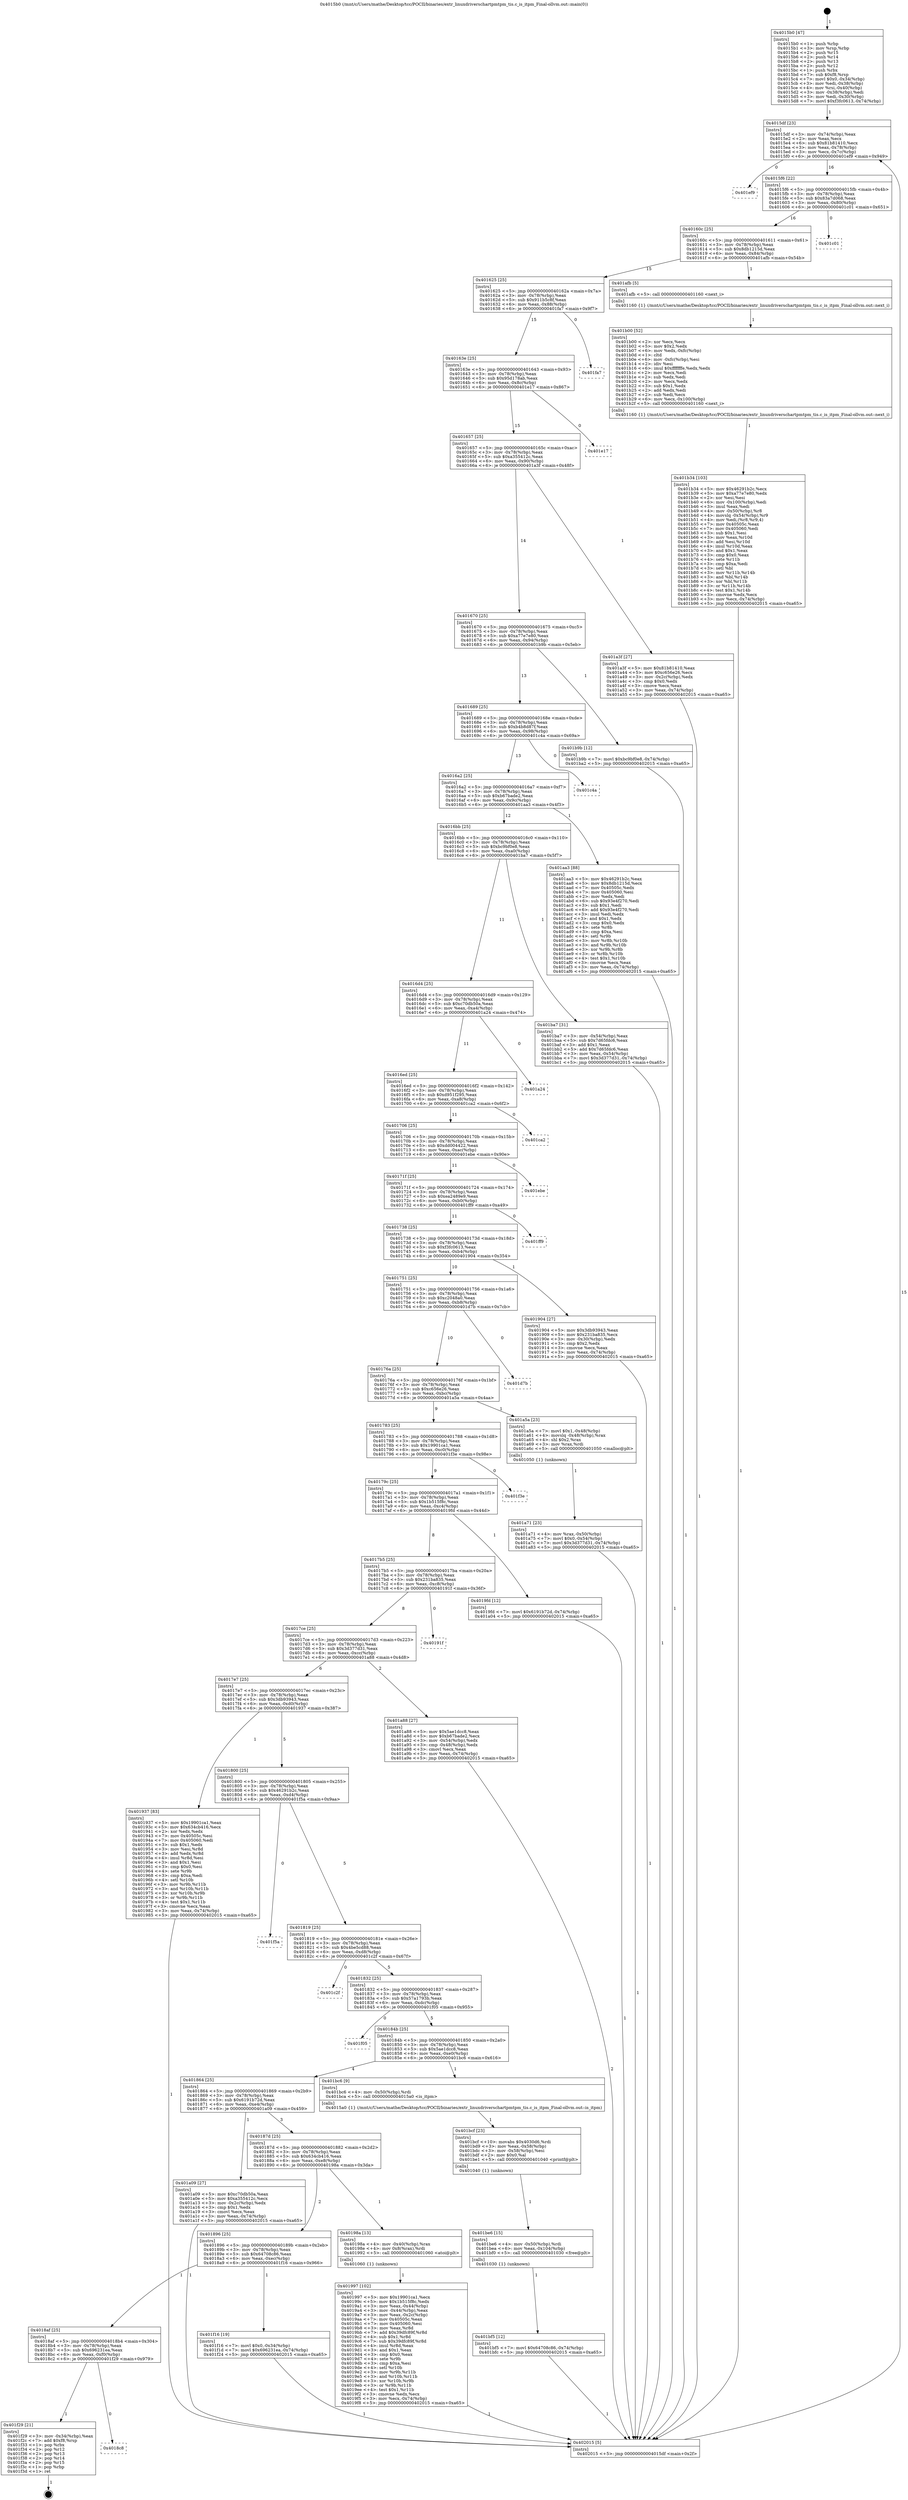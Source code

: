 digraph "0x4015b0" {
  label = "0x4015b0 (/mnt/c/Users/mathe/Desktop/tcc/POCII/binaries/extr_linuxdriverschartpmtpm_tis.c_is_itpm_Final-ollvm.out::main(0))"
  labelloc = "t"
  node[shape=record]

  Entry [label="",width=0.3,height=0.3,shape=circle,fillcolor=black,style=filled]
  "0x4015df" [label="{
     0x4015df [23]\l
     | [instrs]\l
     &nbsp;&nbsp;0x4015df \<+3\>: mov -0x74(%rbp),%eax\l
     &nbsp;&nbsp;0x4015e2 \<+2\>: mov %eax,%ecx\l
     &nbsp;&nbsp;0x4015e4 \<+6\>: sub $0x81b81410,%ecx\l
     &nbsp;&nbsp;0x4015ea \<+3\>: mov %eax,-0x78(%rbp)\l
     &nbsp;&nbsp;0x4015ed \<+3\>: mov %ecx,-0x7c(%rbp)\l
     &nbsp;&nbsp;0x4015f0 \<+6\>: je 0000000000401ef9 \<main+0x949\>\l
  }"]
  "0x401ef9" [label="{
     0x401ef9\l
  }", style=dashed]
  "0x4015f6" [label="{
     0x4015f6 [22]\l
     | [instrs]\l
     &nbsp;&nbsp;0x4015f6 \<+5\>: jmp 00000000004015fb \<main+0x4b\>\l
     &nbsp;&nbsp;0x4015fb \<+3\>: mov -0x78(%rbp),%eax\l
     &nbsp;&nbsp;0x4015fe \<+5\>: sub $0x83a7d068,%eax\l
     &nbsp;&nbsp;0x401603 \<+3\>: mov %eax,-0x80(%rbp)\l
     &nbsp;&nbsp;0x401606 \<+6\>: je 0000000000401c01 \<main+0x651\>\l
  }"]
  Exit [label="",width=0.3,height=0.3,shape=circle,fillcolor=black,style=filled,peripheries=2]
  "0x401c01" [label="{
     0x401c01\l
  }", style=dashed]
  "0x40160c" [label="{
     0x40160c [25]\l
     | [instrs]\l
     &nbsp;&nbsp;0x40160c \<+5\>: jmp 0000000000401611 \<main+0x61\>\l
     &nbsp;&nbsp;0x401611 \<+3\>: mov -0x78(%rbp),%eax\l
     &nbsp;&nbsp;0x401614 \<+5\>: sub $0x8db1215d,%eax\l
     &nbsp;&nbsp;0x401619 \<+6\>: mov %eax,-0x84(%rbp)\l
     &nbsp;&nbsp;0x40161f \<+6\>: je 0000000000401afb \<main+0x54b\>\l
  }"]
  "0x4018c8" [label="{
     0x4018c8\l
  }", style=dashed]
  "0x401afb" [label="{
     0x401afb [5]\l
     | [instrs]\l
     &nbsp;&nbsp;0x401afb \<+5\>: call 0000000000401160 \<next_i\>\l
     | [calls]\l
     &nbsp;&nbsp;0x401160 \{1\} (/mnt/c/Users/mathe/Desktop/tcc/POCII/binaries/extr_linuxdriverschartpmtpm_tis.c_is_itpm_Final-ollvm.out::next_i)\l
  }"]
  "0x401625" [label="{
     0x401625 [25]\l
     | [instrs]\l
     &nbsp;&nbsp;0x401625 \<+5\>: jmp 000000000040162a \<main+0x7a\>\l
     &nbsp;&nbsp;0x40162a \<+3\>: mov -0x78(%rbp),%eax\l
     &nbsp;&nbsp;0x40162d \<+5\>: sub $0x911b5c8f,%eax\l
     &nbsp;&nbsp;0x401632 \<+6\>: mov %eax,-0x88(%rbp)\l
     &nbsp;&nbsp;0x401638 \<+6\>: je 0000000000401fa7 \<main+0x9f7\>\l
  }"]
  "0x401f29" [label="{
     0x401f29 [21]\l
     | [instrs]\l
     &nbsp;&nbsp;0x401f29 \<+3\>: mov -0x34(%rbp),%eax\l
     &nbsp;&nbsp;0x401f2c \<+7\>: add $0xf8,%rsp\l
     &nbsp;&nbsp;0x401f33 \<+1\>: pop %rbx\l
     &nbsp;&nbsp;0x401f34 \<+2\>: pop %r12\l
     &nbsp;&nbsp;0x401f36 \<+2\>: pop %r13\l
     &nbsp;&nbsp;0x401f38 \<+2\>: pop %r14\l
     &nbsp;&nbsp;0x401f3a \<+2\>: pop %r15\l
     &nbsp;&nbsp;0x401f3c \<+1\>: pop %rbp\l
     &nbsp;&nbsp;0x401f3d \<+1\>: ret\l
  }"]
  "0x401fa7" [label="{
     0x401fa7\l
  }", style=dashed]
  "0x40163e" [label="{
     0x40163e [25]\l
     | [instrs]\l
     &nbsp;&nbsp;0x40163e \<+5\>: jmp 0000000000401643 \<main+0x93\>\l
     &nbsp;&nbsp;0x401643 \<+3\>: mov -0x78(%rbp),%eax\l
     &nbsp;&nbsp;0x401646 \<+5\>: sub $0x95d178ab,%eax\l
     &nbsp;&nbsp;0x40164b \<+6\>: mov %eax,-0x8c(%rbp)\l
     &nbsp;&nbsp;0x401651 \<+6\>: je 0000000000401e17 \<main+0x867\>\l
  }"]
  "0x4018af" [label="{
     0x4018af [25]\l
     | [instrs]\l
     &nbsp;&nbsp;0x4018af \<+5\>: jmp 00000000004018b4 \<main+0x304\>\l
     &nbsp;&nbsp;0x4018b4 \<+3\>: mov -0x78(%rbp),%eax\l
     &nbsp;&nbsp;0x4018b7 \<+5\>: sub $0x696231ea,%eax\l
     &nbsp;&nbsp;0x4018bc \<+6\>: mov %eax,-0xf0(%rbp)\l
     &nbsp;&nbsp;0x4018c2 \<+6\>: je 0000000000401f29 \<main+0x979\>\l
  }"]
  "0x401e17" [label="{
     0x401e17\l
  }", style=dashed]
  "0x401657" [label="{
     0x401657 [25]\l
     | [instrs]\l
     &nbsp;&nbsp;0x401657 \<+5\>: jmp 000000000040165c \<main+0xac\>\l
     &nbsp;&nbsp;0x40165c \<+3\>: mov -0x78(%rbp),%eax\l
     &nbsp;&nbsp;0x40165f \<+5\>: sub $0xa355412c,%eax\l
     &nbsp;&nbsp;0x401664 \<+6\>: mov %eax,-0x90(%rbp)\l
     &nbsp;&nbsp;0x40166a \<+6\>: je 0000000000401a3f \<main+0x48f\>\l
  }"]
  "0x401f16" [label="{
     0x401f16 [19]\l
     | [instrs]\l
     &nbsp;&nbsp;0x401f16 \<+7\>: movl $0x0,-0x34(%rbp)\l
     &nbsp;&nbsp;0x401f1d \<+7\>: movl $0x696231ea,-0x74(%rbp)\l
     &nbsp;&nbsp;0x401f24 \<+5\>: jmp 0000000000402015 \<main+0xa65\>\l
  }"]
  "0x401a3f" [label="{
     0x401a3f [27]\l
     | [instrs]\l
     &nbsp;&nbsp;0x401a3f \<+5\>: mov $0x81b81410,%eax\l
     &nbsp;&nbsp;0x401a44 \<+5\>: mov $0xc656e26,%ecx\l
     &nbsp;&nbsp;0x401a49 \<+3\>: mov -0x2c(%rbp),%edx\l
     &nbsp;&nbsp;0x401a4c \<+3\>: cmp $0x0,%edx\l
     &nbsp;&nbsp;0x401a4f \<+3\>: cmove %ecx,%eax\l
     &nbsp;&nbsp;0x401a52 \<+3\>: mov %eax,-0x74(%rbp)\l
     &nbsp;&nbsp;0x401a55 \<+5\>: jmp 0000000000402015 \<main+0xa65\>\l
  }"]
  "0x401670" [label="{
     0x401670 [25]\l
     | [instrs]\l
     &nbsp;&nbsp;0x401670 \<+5\>: jmp 0000000000401675 \<main+0xc5\>\l
     &nbsp;&nbsp;0x401675 \<+3\>: mov -0x78(%rbp),%eax\l
     &nbsp;&nbsp;0x401678 \<+5\>: sub $0xa77e7e80,%eax\l
     &nbsp;&nbsp;0x40167d \<+6\>: mov %eax,-0x94(%rbp)\l
     &nbsp;&nbsp;0x401683 \<+6\>: je 0000000000401b9b \<main+0x5eb\>\l
  }"]
  "0x401bf5" [label="{
     0x401bf5 [12]\l
     | [instrs]\l
     &nbsp;&nbsp;0x401bf5 \<+7\>: movl $0x64708c86,-0x74(%rbp)\l
     &nbsp;&nbsp;0x401bfc \<+5\>: jmp 0000000000402015 \<main+0xa65\>\l
  }"]
  "0x401b9b" [label="{
     0x401b9b [12]\l
     | [instrs]\l
     &nbsp;&nbsp;0x401b9b \<+7\>: movl $0xbc9bf0e8,-0x74(%rbp)\l
     &nbsp;&nbsp;0x401ba2 \<+5\>: jmp 0000000000402015 \<main+0xa65\>\l
  }"]
  "0x401689" [label="{
     0x401689 [25]\l
     | [instrs]\l
     &nbsp;&nbsp;0x401689 \<+5\>: jmp 000000000040168e \<main+0xde\>\l
     &nbsp;&nbsp;0x40168e \<+3\>: mov -0x78(%rbp),%eax\l
     &nbsp;&nbsp;0x401691 \<+5\>: sub $0xb4b8d87f,%eax\l
     &nbsp;&nbsp;0x401696 \<+6\>: mov %eax,-0x98(%rbp)\l
     &nbsp;&nbsp;0x40169c \<+6\>: je 0000000000401c4a \<main+0x69a\>\l
  }"]
  "0x401be6" [label="{
     0x401be6 [15]\l
     | [instrs]\l
     &nbsp;&nbsp;0x401be6 \<+4\>: mov -0x50(%rbp),%rdi\l
     &nbsp;&nbsp;0x401bea \<+6\>: mov %eax,-0x104(%rbp)\l
     &nbsp;&nbsp;0x401bf0 \<+5\>: call 0000000000401030 \<free@plt\>\l
     | [calls]\l
     &nbsp;&nbsp;0x401030 \{1\} (unknown)\l
  }"]
  "0x401c4a" [label="{
     0x401c4a\l
  }", style=dashed]
  "0x4016a2" [label="{
     0x4016a2 [25]\l
     | [instrs]\l
     &nbsp;&nbsp;0x4016a2 \<+5\>: jmp 00000000004016a7 \<main+0xf7\>\l
     &nbsp;&nbsp;0x4016a7 \<+3\>: mov -0x78(%rbp),%eax\l
     &nbsp;&nbsp;0x4016aa \<+5\>: sub $0xb67bade2,%eax\l
     &nbsp;&nbsp;0x4016af \<+6\>: mov %eax,-0x9c(%rbp)\l
     &nbsp;&nbsp;0x4016b5 \<+6\>: je 0000000000401aa3 \<main+0x4f3\>\l
  }"]
  "0x401bcf" [label="{
     0x401bcf [23]\l
     | [instrs]\l
     &nbsp;&nbsp;0x401bcf \<+10\>: movabs $0x4030d6,%rdi\l
     &nbsp;&nbsp;0x401bd9 \<+3\>: mov %eax,-0x58(%rbp)\l
     &nbsp;&nbsp;0x401bdc \<+3\>: mov -0x58(%rbp),%esi\l
     &nbsp;&nbsp;0x401bdf \<+2\>: mov $0x0,%al\l
     &nbsp;&nbsp;0x401be1 \<+5\>: call 0000000000401040 \<printf@plt\>\l
     | [calls]\l
     &nbsp;&nbsp;0x401040 \{1\} (unknown)\l
  }"]
  "0x401aa3" [label="{
     0x401aa3 [88]\l
     | [instrs]\l
     &nbsp;&nbsp;0x401aa3 \<+5\>: mov $0x46291b2c,%eax\l
     &nbsp;&nbsp;0x401aa8 \<+5\>: mov $0x8db1215d,%ecx\l
     &nbsp;&nbsp;0x401aad \<+7\>: mov 0x40505c,%edx\l
     &nbsp;&nbsp;0x401ab4 \<+7\>: mov 0x405060,%esi\l
     &nbsp;&nbsp;0x401abb \<+2\>: mov %edx,%edi\l
     &nbsp;&nbsp;0x401abd \<+6\>: sub $0x93e4f270,%edi\l
     &nbsp;&nbsp;0x401ac3 \<+3\>: sub $0x1,%edi\l
     &nbsp;&nbsp;0x401ac6 \<+6\>: add $0x93e4f270,%edi\l
     &nbsp;&nbsp;0x401acc \<+3\>: imul %edi,%edx\l
     &nbsp;&nbsp;0x401acf \<+3\>: and $0x1,%edx\l
     &nbsp;&nbsp;0x401ad2 \<+3\>: cmp $0x0,%edx\l
     &nbsp;&nbsp;0x401ad5 \<+4\>: sete %r8b\l
     &nbsp;&nbsp;0x401ad9 \<+3\>: cmp $0xa,%esi\l
     &nbsp;&nbsp;0x401adc \<+4\>: setl %r9b\l
     &nbsp;&nbsp;0x401ae0 \<+3\>: mov %r8b,%r10b\l
     &nbsp;&nbsp;0x401ae3 \<+3\>: and %r9b,%r10b\l
     &nbsp;&nbsp;0x401ae6 \<+3\>: xor %r9b,%r8b\l
     &nbsp;&nbsp;0x401ae9 \<+3\>: or %r8b,%r10b\l
     &nbsp;&nbsp;0x401aec \<+4\>: test $0x1,%r10b\l
     &nbsp;&nbsp;0x401af0 \<+3\>: cmovne %ecx,%eax\l
     &nbsp;&nbsp;0x401af3 \<+3\>: mov %eax,-0x74(%rbp)\l
     &nbsp;&nbsp;0x401af6 \<+5\>: jmp 0000000000402015 \<main+0xa65\>\l
  }"]
  "0x4016bb" [label="{
     0x4016bb [25]\l
     | [instrs]\l
     &nbsp;&nbsp;0x4016bb \<+5\>: jmp 00000000004016c0 \<main+0x110\>\l
     &nbsp;&nbsp;0x4016c0 \<+3\>: mov -0x78(%rbp),%eax\l
     &nbsp;&nbsp;0x4016c3 \<+5\>: sub $0xbc9bf0e8,%eax\l
     &nbsp;&nbsp;0x4016c8 \<+6\>: mov %eax,-0xa0(%rbp)\l
     &nbsp;&nbsp;0x4016ce \<+6\>: je 0000000000401ba7 \<main+0x5f7\>\l
  }"]
  "0x401b34" [label="{
     0x401b34 [103]\l
     | [instrs]\l
     &nbsp;&nbsp;0x401b34 \<+5\>: mov $0x46291b2c,%ecx\l
     &nbsp;&nbsp;0x401b39 \<+5\>: mov $0xa77e7e80,%edx\l
     &nbsp;&nbsp;0x401b3e \<+2\>: xor %esi,%esi\l
     &nbsp;&nbsp;0x401b40 \<+6\>: mov -0x100(%rbp),%edi\l
     &nbsp;&nbsp;0x401b46 \<+3\>: imul %eax,%edi\l
     &nbsp;&nbsp;0x401b49 \<+4\>: mov -0x50(%rbp),%r8\l
     &nbsp;&nbsp;0x401b4d \<+4\>: movslq -0x54(%rbp),%r9\l
     &nbsp;&nbsp;0x401b51 \<+4\>: mov %edi,(%r8,%r9,4)\l
     &nbsp;&nbsp;0x401b55 \<+7\>: mov 0x40505c,%eax\l
     &nbsp;&nbsp;0x401b5c \<+7\>: mov 0x405060,%edi\l
     &nbsp;&nbsp;0x401b63 \<+3\>: sub $0x1,%esi\l
     &nbsp;&nbsp;0x401b66 \<+3\>: mov %eax,%r10d\l
     &nbsp;&nbsp;0x401b69 \<+3\>: add %esi,%r10d\l
     &nbsp;&nbsp;0x401b6c \<+4\>: imul %r10d,%eax\l
     &nbsp;&nbsp;0x401b70 \<+3\>: and $0x1,%eax\l
     &nbsp;&nbsp;0x401b73 \<+3\>: cmp $0x0,%eax\l
     &nbsp;&nbsp;0x401b76 \<+4\>: sete %r11b\l
     &nbsp;&nbsp;0x401b7a \<+3\>: cmp $0xa,%edi\l
     &nbsp;&nbsp;0x401b7d \<+3\>: setl %bl\l
     &nbsp;&nbsp;0x401b80 \<+3\>: mov %r11b,%r14b\l
     &nbsp;&nbsp;0x401b83 \<+3\>: and %bl,%r14b\l
     &nbsp;&nbsp;0x401b86 \<+3\>: xor %bl,%r11b\l
     &nbsp;&nbsp;0x401b89 \<+3\>: or %r11b,%r14b\l
     &nbsp;&nbsp;0x401b8c \<+4\>: test $0x1,%r14b\l
     &nbsp;&nbsp;0x401b90 \<+3\>: cmovne %edx,%ecx\l
     &nbsp;&nbsp;0x401b93 \<+3\>: mov %ecx,-0x74(%rbp)\l
     &nbsp;&nbsp;0x401b96 \<+5\>: jmp 0000000000402015 \<main+0xa65\>\l
  }"]
  "0x401ba7" [label="{
     0x401ba7 [31]\l
     | [instrs]\l
     &nbsp;&nbsp;0x401ba7 \<+3\>: mov -0x54(%rbp),%eax\l
     &nbsp;&nbsp;0x401baa \<+5\>: sub $0x7d65fdc6,%eax\l
     &nbsp;&nbsp;0x401baf \<+3\>: add $0x1,%eax\l
     &nbsp;&nbsp;0x401bb2 \<+5\>: add $0x7d65fdc6,%eax\l
     &nbsp;&nbsp;0x401bb7 \<+3\>: mov %eax,-0x54(%rbp)\l
     &nbsp;&nbsp;0x401bba \<+7\>: movl $0x3d377d31,-0x74(%rbp)\l
     &nbsp;&nbsp;0x401bc1 \<+5\>: jmp 0000000000402015 \<main+0xa65\>\l
  }"]
  "0x4016d4" [label="{
     0x4016d4 [25]\l
     | [instrs]\l
     &nbsp;&nbsp;0x4016d4 \<+5\>: jmp 00000000004016d9 \<main+0x129\>\l
     &nbsp;&nbsp;0x4016d9 \<+3\>: mov -0x78(%rbp),%eax\l
     &nbsp;&nbsp;0x4016dc \<+5\>: sub $0xc70db50a,%eax\l
     &nbsp;&nbsp;0x4016e1 \<+6\>: mov %eax,-0xa4(%rbp)\l
     &nbsp;&nbsp;0x4016e7 \<+6\>: je 0000000000401a24 \<main+0x474\>\l
  }"]
  "0x401b00" [label="{
     0x401b00 [52]\l
     | [instrs]\l
     &nbsp;&nbsp;0x401b00 \<+2\>: xor %ecx,%ecx\l
     &nbsp;&nbsp;0x401b02 \<+5\>: mov $0x2,%edx\l
     &nbsp;&nbsp;0x401b07 \<+6\>: mov %edx,-0xfc(%rbp)\l
     &nbsp;&nbsp;0x401b0d \<+1\>: cltd\l
     &nbsp;&nbsp;0x401b0e \<+6\>: mov -0xfc(%rbp),%esi\l
     &nbsp;&nbsp;0x401b14 \<+2\>: idiv %esi\l
     &nbsp;&nbsp;0x401b16 \<+6\>: imul $0xfffffffe,%edx,%edx\l
     &nbsp;&nbsp;0x401b1c \<+2\>: mov %ecx,%edi\l
     &nbsp;&nbsp;0x401b1e \<+2\>: sub %edx,%edi\l
     &nbsp;&nbsp;0x401b20 \<+2\>: mov %ecx,%edx\l
     &nbsp;&nbsp;0x401b22 \<+3\>: sub $0x1,%edx\l
     &nbsp;&nbsp;0x401b25 \<+2\>: add %edx,%edi\l
     &nbsp;&nbsp;0x401b27 \<+2\>: sub %edi,%ecx\l
     &nbsp;&nbsp;0x401b29 \<+6\>: mov %ecx,-0x100(%rbp)\l
     &nbsp;&nbsp;0x401b2f \<+5\>: call 0000000000401160 \<next_i\>\l
     | [calls]\l
     &nbsp;&nbsp;0x401160 \{1\} (/mnt/c/Users/mathe/Desktop/tcc/POCII/binaries/extr_linuxdriverschartpmtpm_tis.c_is_itpm_Final-ollvm.out::next_i)\l
  }"]
  "0x401a24" [label="{
     0x401a24\l
  }", style=dashed]
  "0x4016ed" [label="{
     0x4016ed [25]\l
     | [instrs]\l
     &nbsp;&nbsp;0x4016ed \<+5\>: jmp 00000000004016f2 \<main+0x142\>\l
     &nbsp;&nbsp;0x4016f2 \<+3\>: mov -0x78(%rbp),%eax\l
     &nbsp;&nbsp;0x4016f5 \<+5\>: sub $0xd951f295,%eax\l
     &nbsp;&nbsp;0x4016fa \<+6\>: mov %eax,-0xa8(%rbp)\l
     &nbsp;&nbsp;0x401700 \<+6\>: je 0000000000401ca2 \<main+0x6f2\>\l
  }"]
  "0x401a71" [label="{
     0x401a71 [23]\l
     | [instrs]\l
     &nbsp;&nbsp;0x401a71 \<+4\>: mov %rax,-0x50(%rbp)\l
     &nbsp;&nbsp;0x401a75 \<+7\>: movl $0x0,-0x54(%rbp)\l
     &nbsp;&nbsp;0x401a7c \<+7\>: movl $0x3d377d31,-0x74(%rbp)\l
     &nbsp;&nbsp;0x401a83 \<+5\>: jmp 0000000000402015 \<main+0xa65\>\l
  }"]
  "0x401ca2" [label="{
     0x401ca2\l
  }", style=dashed]
  "0x401706" [label="{
     0x401706 [25]\l
     | [instrs]\l
     &nbsp;&nbsp;0x401706 \<+5\>: jmp 000000000040170b \<main+0x15b\>\l
     &nbsp;&nbsp;0x40170b \<+3\>: mov -0x78(%rbp),%eax\l
     &nbsp;&nbsp;0x40170e \<+5\>: sub $0xdd004422,%eax\l
     &nbsp;&nbsp;0x401713 \<+6\>: mov %eax,-0xac(%rbp)\l
     &nbsp;&nbsp;0x401719 \<+6\>: je 0000000000401ebe \<main+0x90e\>\l
  }"]
  "0x401997" [label="{
     0x401997 [102]\l
     | [instrs]\l
     &nbsp;&nbsp;0x401997 \<+5\>: mov $0x19901ca1,%ecx\l
     &nbsp;&nbsp;0x40199c \<+5\>: mov $0x1b515f8c,%edx\l
     &nbsp;&nbsp;0x4019a1 \<+3\>: mov %eax,-0x44(%rbp)\l
     &nbsp;&nbsp;0x4019a4 \<+3\>: mov -0x44(%rbp),%eax\l
     &nbsp;&nbsp;0x4019a7 \<+3\>: mov %eax,-0x2c(%rbp)\l
     &nbsp;&nbsp;0x4019aa \<+7\>: mov 0x40505c,%eax\l
     &nbsp;&nbsp;0x4019b1 \<+7\>: mov 0x405060,%esi\l
     &nbsp;&nbsp;0x4019b8 \<+3\>: mov %eax,%r8d\l
     &nbsp;&nbsp;0x4019bb \<+7\>: add $0x39dfc89f,%r8d\l
     &nbsp;&nbsp;0x4019c2 \<+4\>: sub $0x1,%r8d\l
     &nbsp;&nbsp;0x4019c6 \<+7\>: sub $0x39dfc89f,%r8d\l
     &nbsp;&nbsp;0x4019cd \<+4\>: imul %r8d,%eax\l
     &nbsp;&nbsp;0x4019d1 \<+3\>: and $0x1,%eax\l
     &nbsp;&nbsp;0x4019d4 \<+3\>: cmp $0x0,%eax\l
     &nbsp;&nbsp;0x4019d7 \<+4\>: sete %r9b\l
     &nbsp;&nbsp;0x4019db \<+3\>: cmp $0xa,%esi\l
     &nbsp;&nbsp;0x4019de \<+4\>: setl %r10b\l
     &nbsp;&nbsp;0x4019e2 \<+3\>: mov %r9b,%r11b\l
     &nbsp;&nbsp;0x4019e5 \<+3\>: and %r10b,%r11b\l
     &nbsp;&nbsp;0x4019e8 \<+3\>: xor %r10b,%r9b\l
     &nbsp;&nbsp;0x4019eb \<+3\>: or %r9b,%r11b\l
     &nbsp;&nbsp;0x4019ee \<+4\>: test $0x1,%r11b\l
     &nbsp;&nbsp;0x4019f2 \<+3\>: cmovne %edx,%ecx\l
     &nbsp;&nbsp;0x4019f5 \<+3\>: mov %ecx,-0x74(%rbp)\l
     &nbsp;&nbsp;0x4019f8 \<+5\>: jmp 0000000000402015 \<main+0xa65\>\l
  }"]
  "0x401ebe" [label="{
     0x401ebe\l
  }", style=dashed]
  "0x40171f" [label="{
     0x40171f [25]\l
     | [instrs]\l
     &nbsp;&nbsp;0x40171f \<+5\>: jmp 0000000000401724 \<main+0x174\>\l
     &nbsp;&nbsp;0x401724 \<+3\>: mov -0x78(%rbp),%eax\l
     &nbsp;&nbsp;0x401727 \<+5\>: sub $0xea2489e9,%eax\l
     &nbsp;&nbsp;0x40172c \<+6\>: mov %eax,-0xb0(%rbp)\l
     &nbsp;&nbsp;0x401732 \<+6\>: je 0000000000401ff9 \<main+0xa49\>\l
  }"]
  "0x401896" [label="{
     0x401896 [25]\l
     | [instrs]\l
     &nbsp;&nbsp;0x401896 \<+5\>: jmp 000000000040189b \<main+0x2eb\>\l
     &nbsp;&nbsp;0x40189b \<+3\>: mov -0x78(%rbp),%eax\l
     &nbsp;&nbsp;0x40189e \<+5\>: sub $0x64708c86,%eax\l
     &nbsp;&nbsp;0x4018a3 \<+6\>: mov %eax,-0xec(%rbp)\l
     &nbsp;&nbsp;0x4018a9 \<+6\>: je 0000000000401f16 \<main+0x966\>\l
  }"]
  "0x401ff9" [label="{
     0x401ff9\l
  }", style=dashed]
  "0x401738" [label="{
     0x401738 [25]\l
     | [instrs]\l
     &nbsp;&nbsp;0x401738 \<+5\>: jmp 000000000040173d \<main+0x18d\>\l
     &nbsp;&nbsp;0x40173d \<+3\>: mov -0x78(%rbp),%eax\l
     &nbsp;&nbsp;0x401740 \<+5\>: sub $0xf3fc0613,%eax\l
     &nbsp;&nbsp;0x401745 \<+6\>: mov %eax,-0xb4(%rbp)\l
     &nbsp;&nbsp;0x40174b \<+6\>: je 0000000000401904 \<main+0x354\>\l
  }"]
  "0x40198a" [label="{
     0x40198a [13]\l
     | [instrs]\l
     &nbsp;&nbsp;0x40198a \<+4\>: mov -0x40(%rbp),%rax\l
     &nbsp;&nbsp;0x40198e \<+4\>: mov 0x8(%rax),%rdi\l
     &nbsp;&nbsp;0x401992 \<+5\>: call 0000000000401060 \<atoi@plt\>\l
     | [calls]\l
     &nbsp;&nbsp;0x401060 \{1\} (unknown)\l
  }"]
  "0x401904" [label="{
     0x401904 [27]\l
     | [instrs]\l
     &nbsp;&nbsp;0x401904 \<+5\>: mov $0x3db93943,%eax\l
     &nbsp;&nbsp;0x401909 \<+5\>: mov $0x231ba835,%ecx\l
     &nbsp;&nbsp;0x40190e \<+3\>: mov -0x30(%rbp),%edx\l
     &nbsp;&nbsp;0x401911 \<+3\>: cmp $0x2,%edx\l
     &nbsp;&nbsp;0x401914 \<+3\>: cmovne %ecx,%eax\l
     &nbsp;&nbsp;0x401917 \<+3\>: mov %eax,-0x74(%rbp)\l
     &nbsp;&nbsp;0x40191a \<+5\>: jmp 0000000000402015 \<main+0xa65\>\l
  }"]
  "0x401751" [label="{
     0x401751 [25]\l
     | [instrs]\l
     &nbsp;&nbsp;0x401751 \<+5\>: jmp 0000000000401756 \<main+0x1a6\>\l
     &nbsp;&nbsp;0x401756 \<+3\>: mov -0x78(%rbp),%eax\l
     &nbsp;&nbsp;0x401759 \<+5\>: sub $0xc2048a0,%eax\l
     &nbsp;&nbsp;0x40175e \<+6\>: mov %eax,-0xb8(%rbp)\l
     &nbsp;&nbsp;0x401764 \<+6\>: je 0000000000401d7b \<main+0x7cb\>\l
  }"]
  "0x402015" [label="{
     0x402015 [5]\l
     | [instrs]\l
     &nbsp;&nbsp;0x402015 \<+5\>: jmp 00000000004015df \<main+0x2f\>\l
  }"]
  "0x4015b0" [label="{
     0x4015b0 [47]\l
     | [instrs]\l
     &nbsp;&nbsp;0x4015b0 \<+1\>: push %rbp\l
     &nbsp;&nbsp;0x4015b1 \<+3\>: mov %rsp,%rbp\l
     &nbsp;&nbsp;0x4015b4 \<+2\>: push %r15\l
     &nbsp;&nbsp;0x4015b6 \<+2\>: push %r14\l
     &nbsp;&nbsp;0x4015b8 \<+2\>: push %r13\l
     &nbsp;&nbsp;0x4015ba \<+2\>: push %r12\l
     &nbsp;&nbsp;0x4015bc \<+1\>: push %rbx\l
     &nbsp;&nbsp;0x4015bd \<+7\>: sub $0xf8,%rsp\l
     &nbsp;&nbsp;0x4015c4 \<+7\>: movl $0x0,-0x34(%rbp)\l
     &nbsp;&nbsp;0x4015cb \<+3\>: mov %edi,-0x38(%rbp)\l
     &nbsp;&nbsp;0x4015ce \<+4\>: mov %rsi,-0x40(%rbp)\l
     &nbsp;&nbsp;0x4015d2 \<+3\>: mov -0x38(%rbp),%edi\l
     &nbsp;&nbsp;0x4015d5 \<+3\>: mov %edi,-0x30(%rbp)\l
     &nbsp;&nbsp;0x4015d8 \<+7\>: movl $0xf3fc0613,-0x74(%rbp)\l
  }"]
  "0x40187d" [label="{
     0x40187d [25]\l
     | [instrs]\l
     &nbsp;&nbsp;0x40187d \<+5\>: jmp 0000000000401882 \<main+0x2d2\>\l
     &nbsp;&nbsp;0x401882 \<+3\>: mov -0x78(%rbp),%eax\l
     &nbsp;&nbsp;0x401885 \<+5\>: sub $0x634cb416,%eax\l
     &nbsp;&nbsp;0x40188a \<+6\>: mov %eax,-0xe8(%rbp)\l
     &nbsp;&nbsp;0x401890 \<+6\>: je 000000000040198a \<main+0x3da\>\l
  }"]
  "0x401d7b" [label="{
     0x401d7b\l
  }", style=dashed]
  "0x40176a" [label="{
     0x40176a [25]\l
     | [instrs]\l
     &nbsp;&nbsp;0x40176a \<+5\>: jmp 000000000040176f \<main+0x1bf\>\l
     &nbsp;&nbsp;0x40176f \<+3\>: mov -0x78(%rbp),%eax\l
     &nbsp;&nbsp;0x401772 \<+5\>: sub $0xc656e26,%eax\l
     &nbsp;&nbsp;0x401777 \<+6\>: mov %eax,-0xbc(%rbp)\l
     &nbsp;&nbsp;0x40177d \<+6\>: je 0000000000401a5a \<main+0x4aa\>\l
  }"]
  "0x401a09" [label="{
     0x401a09 [27]\l
     | [instrs]\l
     &nbsp;&nbsp;0x401a09 \<+5\>: mov $0xc70db50a,%eax\l
     &nbsp;&nbsp;0x401a0e \<+5\>: mov $0xa355412c,%ecx\l
     &nbsp;&nbsp;0x401a13 \<+3\>: mov -0x2c(%rbp),%edx\l
     &nbsp;&nbsp;0x401a16 \<+3\>: cmp $0x1,%edx\l
     &nbsp;&nbsp;0x401a19 \<+3\>: cmovl %ecx,%eax\l
     &nbsp;&nbsp;0x401a1c \<+3\>: mov %eax,-0x74(%rbp)\l
     &nbsp;&nbsp;0x401a1f \<+5\>: jmp 0000000000402015 \<main+0xa65\>\l
  }"]
  "0x401a5a" [label="{
     0x401a5a [23]\l
     | [instrs]\l
     &nbsp;&nbsp;0x401a5a \<+7\>: movl $0x1,-0x48(%rbp)\l
     &nbsp;&nbsp;0x401a61 \<+4\>: movslq -0x48(%rbp),%rax\l
     &nbsp;&nbsp;0x401a65 \<+4\>: shl $0x2,%rax\l
     &nbsp;&nbsp;0x401a69 \<+3\>: mov %rax,%rdi\l
     &nbsp;&nbsp;0x401a6c \<+5\>: call 0000000000401050 \<malloc@plt\>\l
     | [calls]\l
     &nbsp;&nbsp;0x401050 \{1\} (unknown)\l
  }"]
  "0x401783" [label="{
     0x401783 [25]\l
     | [instrs]\l
     &nbsp;&nbsp;0x401783 \<+5\>: jmp 0000000000401788 \<main+0x1d8\>\l
     &nbsp;&nbsp;0x401788 \<+3\>: mov -0x78(%rbp),%eax\l
     &nbsp;&nbsp;0x40178b \<+5\>: sub $0x19901ca1,%eax\l
     &nbsp;&nbsp;0x401790 \<+6\>: mov %eax,-0xc0(%rbp)\l
     &nbsp;&nbsp;0x401796 \<+6\>: je 0000000000401f3e \<main+0x98e\>\l
  }"]
  "0x401864" [label="{
     0x401864 [25]\l
     | [instrs]\l
     &nbsp;&nbsp;0x401864 \<+5\>: jmp 0000000000401869 \<main+0x2b9\>\l
     &nbsp;&nbsp;0x401869 \<+3\>: mov -0x78(%rbp),%eax\l
     &nbsp;&nbsp;0x40186c \<+5\>: sub $0x6191b72d,%eax\l
     &nbsp;&nbsp;0x401871 \<+6\>: mov %eax,-0xe4(%rbp)\l
     &nbsp;&nbsp;0x401877 \<+6\>: je 0000000000401a09 \<main+0x459\>\l
  }"]
  "0x401f3e" [label="{
     0x401f3e\l
  }", style=dashed]
  "0x40179c" [label="{
     0x40179c [25]\l
     | [instrs]\l
     &nbsp;&nbsp;0x40179c \<+5\>: jmp 00000000004017a1 \<main+0x1f1\>\l
     &nbsp;&nbsp;0x4017a1 \<+3\>: mov -0x78(%rbp),%eax\l
     &nbsp;&nbsp;0x4017a4 \<+5\>: sub $0x1b515f8c,%eax\l
     &nbsp;&nbsp;0x4017a9 \<+6\>: mov %eax,-0xc4(%rbp)\l
     &nbsp;&nbsp;0x4017af \<+6\>: je 00000000004019fd \<main+0x44d\>\l
  }"]
  "0x401bc6" [label="{
     0x401bc6 [9]\l
     | [instrs]\l
     &nbsp;&nbsp;0x401bc6 \<+4\>: mov -0x50(%rbp),%rdi\l
     &nbsp;&nbsp;0x401bca \<+5\>: call 00000000004015a0 \<is_itpm\>\l
     | [calls]\l
     &nbsp;&nbsp;0x4015a0 \{1\} (/mnt/c/Users/mathe/Desktop/tcc/POCII/binaries/extr_linuxdriverschartpmtpm_tis.c_is_itpm_Final-ollvm.out::is_itpm)\l
  }"]
  "0x4019fd" [label="{
     0x4019fd [12]\l
     | [instrs]\l
     &nbsp;&nbsp;0x4019fd \<+7\>: movl $0x6191b72d,-0x74(%rbp)\l
     &nbsp;&nbsp;0x401a04 \<+5\>: jmp 0000000000402015 \<main+0xa65\>\l
  }"]
  "0x4017b5" [label="{
     0x4017b5 [25]\l
     | [instrs]\l
     &nbsp;&nbsp;0x4017b5 \<+5\>: jmp 00000000004017ba \<main+0x20a\>\l
     &nbsp;&nbsp;0x4017ba \<+3\>: mov -0x78(%rbp),%eax\l
     &nbsp;&nbsp;0x4017bd \<+5\>: sub $0x231ba835,%eax\l
     &nbsp;&nbsp;0x4017c2 \<+6\>: mov %eax,-0xc8(%rbp)\l
     &nbsp;&nbsp;0x4017c8 \<+6\>: je 000000000040191f \<main+0x36f\>\l
  }"]
  "0x40184b" [label="{
     0x40184b [25]\l
     | [instrs]\l
     &nbsp;&nbsp;0x40184b \<+5\>: jmp 0000000000401850 \<main+0x2a0\>\l
     &nbsp;&nbsp;0x401850 \<+3\>: mov -0x78(%rbp),%eax\l
     &nbsp;&nbsp;0x401853 \<+5\>: sub $0x5ae1dcc8,%eax\l
     &nbsp;&nbsp;0x401858 \<+6\>: mov %eax,-0xe0(%rbp)\l
     &nbsp;&nbsp;0x40185e \<+6\>: je 0000000000401bc6 \<main+0x616\>\l
  }"]
  "0x40191f" [label="{
     0x40191f\l
  }", style=dashed]
  "0x4017ce" [label="{
     0x4017ce [25]\l
     | [instrs]\l
     &nbsp;&nbsp;0x4017ce \<+5\>: jmp 00000000004017d3 \<main+0x223\>\l
     &nbsp;&nbsp;0x4017d3 \<+3\>: mov -0x78(%rbp),%eax\l
     &nbsp;&nbsp;0x4017d6 \<+5\>: sub $0x3d377d31,%eax\l
     &nbsp;&nbsp;0x4017db \<+6\>: mov %eax,-0xcc(%rbp)\l
     &nbsp;&nbsp;0x4017e1 \<+6\>: je 0000000000401a88 \<main+0x4d8\>\l
  }"]
  "0x401f05" [label="{
     0x401f05\l
  }", style=dashed]
  "0x401a88" [label="{
     0x401a88 [27]\l
     | [instrs]\l
     &nbsp;&nbsp;0x401a88 \<+5\>: mov $0x5ae1dcc8,%eax\l
     &nbsp;&nbsp;0x401a8d \<+5\>: mov $0xb67bade2,%ecx\l
     &nbsp;&nbsp;0x401a92 \<+3\>: mov -0x54(%rbp),%edx\l
     &nbsp;&nbsp;0x401a95 \<+3\>: cmp -0x48(%rbp),%edx\l
     &nbsp;&nbsp;0x401a98 \<+3\>: cmovl %ecx,%eax\l
     &nbsp;&nbsp;0x401a9b \<+3\>: mov %eax,-0x74(%rbp)\l
     &nbsp;&nbsp;0x401a9e \<+5\>: jmp 0000000000402015 \<main+0xa65\>\l
  }"]
  "0x4017e7" [label="{
     0x4017e7 [25]\l
     | [instrs]\l
     &nbsp;&nbsp;0x4017e7 \<+5\>: jmp 00000000004017ec \<main+0x23c\>\l
     &nbsp;&nbsp;0x4017ec \<+3\>: mov -0x78(%rbp),%eax\l
     &nbsp;&nbsp;0x4017ef \<+5\>: sub $0x3db93943,%eax\l
     &nbsp;&nbsp;0x4017f4 \<+6\>: mov %eax,-0xd0(%rbp)\l
     &nbsp;&nbsp;0x4017fa \<+6\>: je 0000000000401937 \<main+0x387\>\l
  }"]
  "0x401832" [label="{
     0x401832 [25]\l
     | [instrs]\l
     &nbsp;&nbsp;0x401832 \<+5\>: jmp 0000000000401837 \<main+0x287\>\l
     &nbsp;&nbsp;0x401837 \<+3\>: mov -0x78(%rbp),%eax\l
     &nbsp;&nbsp;0x40183a \<+5\>: sub $0x57a1793b,%eax\l
     &nbsp;&nbsp;0x40183f \<+6\>: mov %eax,-0xdc(%rbp)\l
     &nbsp;&nbsp;0x401845 \<+6\>: je 0000000000401f05 \<main+0x955\>\l
  }"]
  "0x401937" [label="{
     0x401937 [83]\l
     | [instrs]\l
     &nbsp;&nbsp;0x401937 \<+5\>: mov $0x19901ca1,%eax\l
     &nbsp;&nbsp;0x40193c \<+5\>: mov $0x634cb416,%ecx\l
     &nbsp;&nbsp;0x401941 \<+2\>: xor %edx,%edx\l
     &nbsp;&nbsp;0x401943 \<+7\>: mov 0x40505c,%esi\l
     &nbsp;&nbsp;0x40194a \<+7\>: mov 0x405060,%edi\l
     &nbsp;&nbsp;0x401951 \<+3\>: sub $0x1,%edx\l
     &nbsp;&nbsp;0x401954 \<+3\>: mov %esi,%r8d\l
     &nbsp;&nbsp;0x401957 \<+3\>: add %edx,%r8d\l
     &nbsp;&nbsp;0x40195a \<+4\>: imul %r8d,%esi\l
     &nbsp;&nbsp;0x40195e \<+3\>: and $0x1,%esi\l
     &nbsp;&nbsp;0x401961 \<+3\>: cmp $0x0,%esi\l
     &nbsp;&nbsp;0x401964 \<+4\>: sete %r9b\l
     &nbsp;&nbsp;0x401968 \<+3\>: cmp $0xa,%edi\l
     &nbsp;&nbsp;0x40196b \<+4\>: setl %r10b\l
     &nbsp;&nbsp;0x40196f \<+3\>: mov %r9b,%r11b\l
     &nbsp;&nbsp;0x401972 \<+3\>: and %r10b,%r11b\l
     &nbsp;&nbsp;0x401975 \<+3\>: xor %r10b,%r9b\l
     &nbsp;&nbsp;0x401978 \<+3\>: or %r9b,%r11b\l
     &nbsp;&nbsp;0x40197b \<+4\>: test $0x1,%r11b\l
     &nbsp;&nbsp;0x40197f \<+3\>: cmovne %ecx,%eax\l
     &nbsp;&nbsp;0x401982 \<+3\>: mov %eax,-0x74(%rbp)\l
     &nbsp;&nbsp;0x401985 \<+5\>: jmp 0000000000402015 \<main+0xa65\>\l
  }"]
  "0x401800" [label="{
     0x401800 [25]\l
     | [instrs]\l
     &nbsp;&nbsp;0x401800 \<+5\>: jmp 0000000000401805 \<main+0x255\>\l
     &nbsp;&nbsp;0x401805 \<+3\>: mov -0x78(%rbp),%eax\l
     &nbsp;&nbsp;0x401808 \<+5\>: sub $0x46291b2c,%eax\l
     &nbsp;&nbsp;0x40180d \<+6\>: mov %eax,-0xd4(%rbp)\l
     &nbsp;&nbsp;0x401813 \<+6\>: je 0000000000401f5a \<main+0x9aa\>\l
  }"]
  "0x401c2f" [label="{
     0x401c2f\l
  }", style=dashed]
  "0x401f5a" [label="{
     0x401f5a\l
  }", style=dashed]
  "0x401819" [label="{
     0x401819 [25]\l
     | [instrs]\l
     &nbsp;&nbsp;0x401819 \<+5\>: jmp 000000000040181e \<main+0x26e\>\l
     &nbsp;&nbsp;0x40181e \<+3\>: mov -0x78(%rbp),%eax\l
     &nbsp;&nbsp;0x401821 \<+5\>: sub $0x4be5cd88,%eax\l
     &nbsp;&nbsp;0x401826 \<+6\>: mov %eax,-0xd8(%rbp)\l
     &nbsp;&nbsp;0x40182c \<+6\>: je 0000000000401c2f \<main+0x67f\>\l
  }"]
  Entry -> "0x4015b0" [label=" 1"]
  "0x4015df" -> "0x401ef9" [label=" 0"]
  "0x4015df" -> "0x4015f6" [label=" 16"]
  "0x401f29" -> Exit [label=" 1"]
  "0x4015f6" -> "0x401c01" [label=" 0"]
  "0x4015f6" -> "0x40160c" [label=" 16"]
  "0x4018af" -> "0x4018c8" [label=" 0"]
  "0x40160c" -> "0x401afb" [label=" 1"]
  "0x40160c" -> "0x401625" [label=" 15"]
  "0x4018af" -> "0x401f29" [label=" 1"]
  "0x401625" -> "0x401fa7" [label=" 0"]
  "0x401625" -> "0x40163e" [label=" 15"]
  "0x401f16" -> "0x402015" [label=" 1"]
  "0x40163e" -> "0x401e17" [label=" 0"]
  "0x40163e" -> "0x401657" [label=" 15"]
  "0x401896" -> "0x4018af" [label=" 1"]
  "0x401657" -> "0x401a3f" [label=" 1"]
  "0x401657" -> "0x401670" [label=" 14"]
  "0x401896" -> "0x401f16" [label=" 1"]
  "0x401670" -> "0x401b9b" [label=" 1"]
  "0x401670" -> "0x401689" [label=" 13"]
  "0x401bf5" -> "0x402015" [label=" 1"]
  "0x401689" -> "0x401c4a" [label=" 0"]
  "0x401689" -> "0x4016a2" [label=" 13"]
  "0x401be6" -> "0x401bf5" [label=" 1"]
  "0x4016a2" -> "0x401aa3" [label=" 1"]
  "0x4016a2" -> "0x4016bb" [label=" 12"]
  "0x401bcf" -> "0x401be6" [label=" 1"]
  "0x4016bb" -> "0x401ba7" [label=" 1"]
  "0x4016bb" -> "0x4016d4" [label=" 11"]
  "0x401bc6" -> "0x401bcf" [label=" 1"]
  "0x4016d4" -> "0x401a24" [label=" 0"]
  "0x4016d4" -> "0x4016ed" [label=" 11"]
  "0x401ba7" -> "0x402015" [label=" 1"]
  "0x4016ed" -> "0x401ca2" [label=" 0"]
  "0x4016ed" -> "0x401706" [label=" 11"]
  "0x401b9b" -> "0x402015" [label=" 1"]
  "0x401706" -> "0x401ebe" [label=" 0"]
  "0x401706" -> "0x40171f" [label=" 11"]
  "0x401b34" -> "0x402015" [label=" 1"]
  "0x40171f" -> "0x401ff9" [label=" 0"]
  "0x40171f" -> "0x401738" [label=" 11"]
  "0x401b00" -> "0x401b34" [label=" 1"]
  "0x401738" -> "0x401904" [label=" 1"]
  "0x401738" -> "0x401751" [label=" 10"]
  "0x401904" -> "0x402015" [label=" 1"]
  "0x4015b0" -> "0x4015df" [label=" 1"]
  "0x402015" -> "0x4015df" [label=" 15"]
  "0x401afb" -> "0x401b00" [label=" 1"]
  "0x401751" -> "0x401d7b" [label=" 0"]
  "0x401751" -> "0x40176a" [label=" 10"]
  "0x401a88" -> "0x402015" [label=" 2"]
  "0x40176a" -> "0x401a5a" [label=" 1"]
  "0x40176a" -> "0x401783" [label=" 9"]
  "0x401a71" -> "0x402015" [label=" 1"]
  "0x401783" -> "0x401f3e" [label=" 0"]
  "0x401783" -> "0x40179c" [label=" 9"]
  "0x401a3f" -> "0x402015" [label=" 1"]
  "0x40179c" -> "0x4019fd" [label=" 1"]
  "0x40179c" -> "0x4017b5" [label=" 8"]
  "0x401a09" -> "0x402015" [label=" 1"]
  "0x4017b5" -> "0x40191f" [label=" 0"]
  "0x4017b5" -> "0x4017ce" [label=" 8"]
  "0x401997" -> "0x402015" [label=" 1"]
  "0x4017ce" -> "0x401a88" [label=" 2"]
  "0x4017ce" -> "0x4017e7" [label=" 6"]
  "0x40198a" -> "0x401997" [label=" 1"]
  "0x4017e7" -> "0x401937" [label=" 1"]
  "0x4017e7" -> "0x401800" [label=" 5"]
  "0x401937" -> "0x402015" [label=" 1"]
  "0x40187d" -> "0x40198a" [label=" 1"]
  "0x401800" -> "0x401f5a" [label=" 0"]
  "0x401800" -> "0x401819" [label=" 5"]
  "0x401aa3" -> "0x402015" [label=" 1"]
  "0x401819" -> "0x401c2f" [label=" 0"]
  "0x401819" -> "0x401832" [label=" 5"]
  "0x40187d" -> "0x401896" [label=" 2"]
  "0x401832" -> "0x401f05" [label=" 0"]
  "0x401832" -> "0x40184b" [label=" 5"]
  "0x4019fd" -> "0x402015" [label=" 1"]
  "0x40184b" -> "0x401bc6" [label=" 1"]
  "0x40184b" -> "0x401864" [label=" 4"]
  "0x401a5a" -> "0x401a71" [label=" 1"]
  "0x401864" -> "0x401a09" [label=" 1"]
  "0x401864" -> "0x40187d" [label=" 3"]
}
